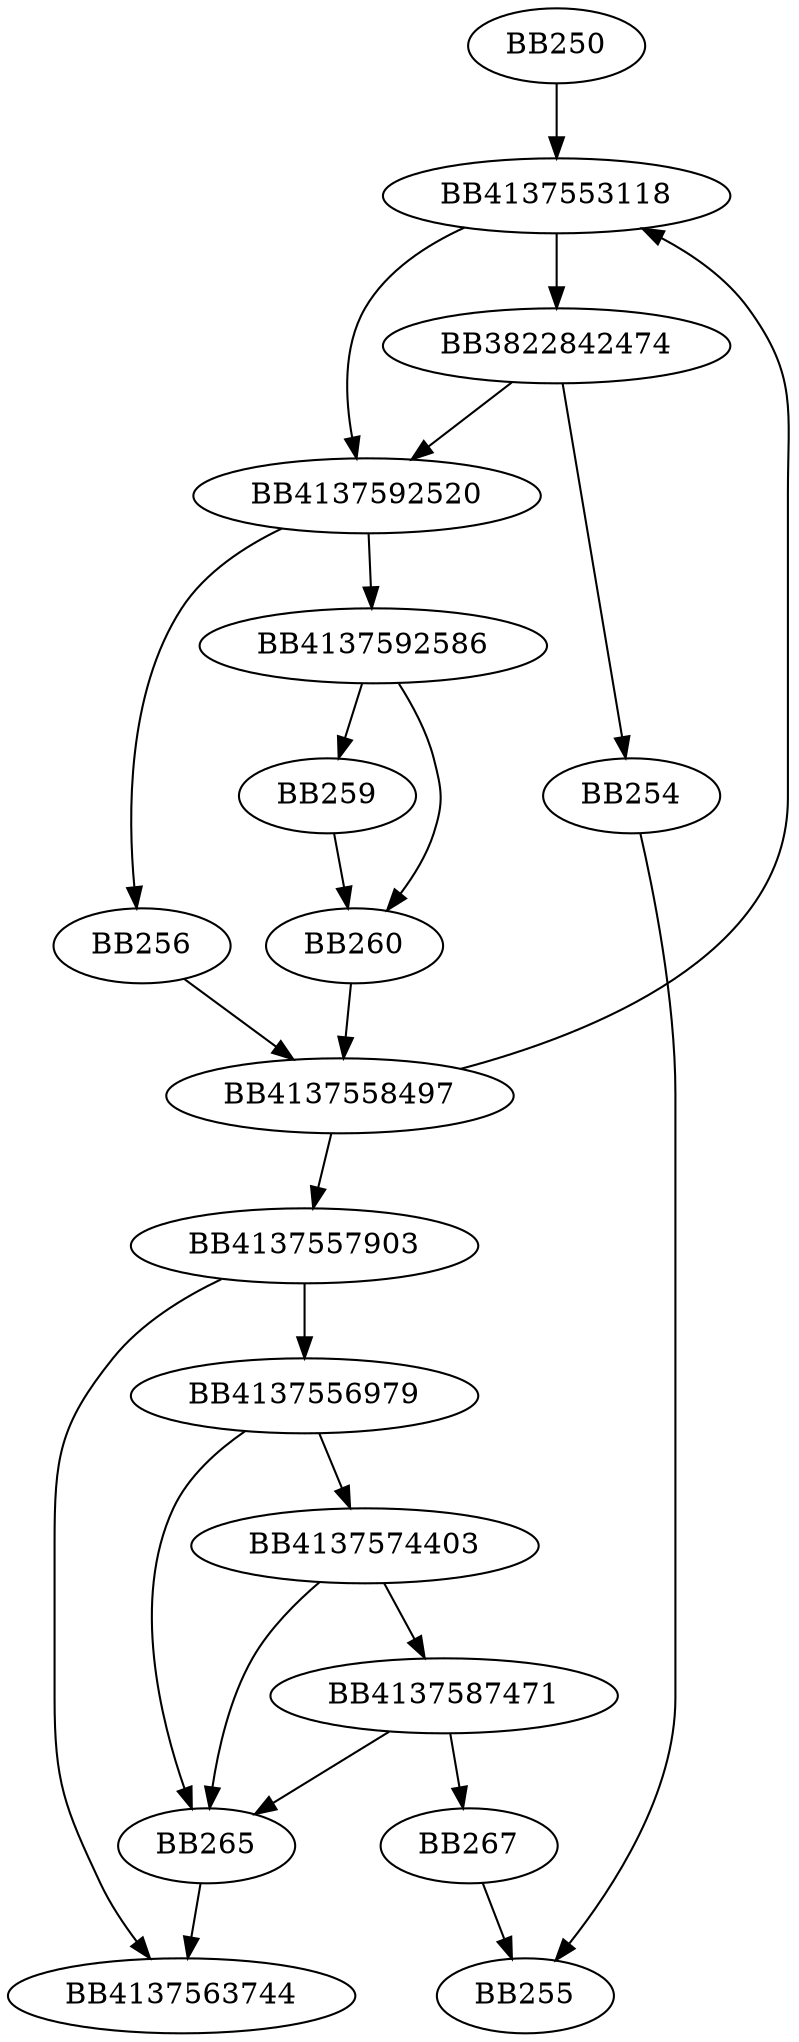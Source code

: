 digraph G{
	BB250->BB4137553118;
	BB4137553118->BB3822842474;
	BB4137553118->BB4137592520;
	BB3822842474->BB254;
	BB3822842474->BB4137592520;
	BB254->BB255;
	BB4137592520->BB256;
	BB4137592520->BB4137592586;
	BB256->BB4137558497;
	BB4137592586->BB259;
	BB4137592586->BB260;
	BB259->BB260;
	BB260->BB4137558497;
	BB4137558497->BB4137557903;
	BB4137558497->BB4137553118;
	BB4137557903->BB4137563744;
	BB4137557903->BB4137556979;
	BB4137556979->BB4137574403;
	BB4137556979->BB265;
	BB4137574403->BB265;
	BB4137574403->BB4137587471;
	BB4137587471->BB265;
	BB4137587471->BB267;
	BB265->BB4137563744;
	BB267->BB255;
}
